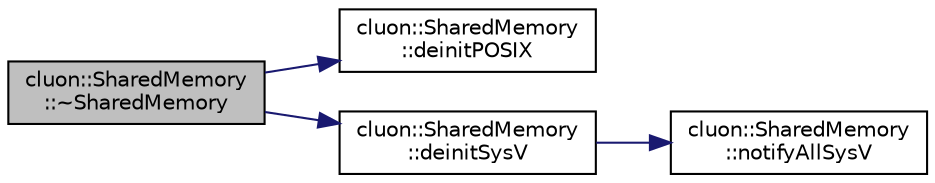 digraph "cluon::SharedMemory::~SharedMemory"
{
 // LATEX_PDF_SIZE
  edge [fontname="Helvetica",fontsize="10",labelfontname="Helvetica",labelfontsize="10"];
  node [fontname="Helvetica",fontsize="10",shape=record];
  rankdir="LR";
  Node1 [label="cluon::SharedMemory\l::~SharedMemory",height=0.2,width=0.4,color="black", fillcolor="grey75", style="filled", fontcolor="black",tooltip=" "];
  Node1 -> Node2 [color="midnightblue",fontsize="10",style="solid"];
  Node2 [label="cluon::SharedMemory\l::deinitPOSIX",height=0.2,width=0.4,color="black", fillcolor="white", style="filled",URL="$classcluon_1_1SharedMemory.html#af66766b19a3e51666e142750a98bc3b8",tooltip=" "];
  Node1 -> Node3 [color="midnightblue",fontsize="10",style="solid"];
  Node3 [label="cluon::SharedMemory\l::deinitSysV",height=0.2,width=0.4,color="black", fillcolor="white", style="filled",URL="$classcluon_1_1SharedMemory.html#aaa76fa0e09e1052e1dbb7fc521bc479d",tooltip=" "];
  Node3 -> Node4 [color="midnightblue",fontsize="10",style="solid"];
  Node4 [label="cluon::SharedMemory\l::notifyAllSysV",height=0.2,width=0.4,color="black", fillcolor="white", style="filled",URL="$classcluon_1_1SharedMemory.html#afcd71cf330e70ad2bb7f424d2e3f51eb",tooltip=" "];
}
